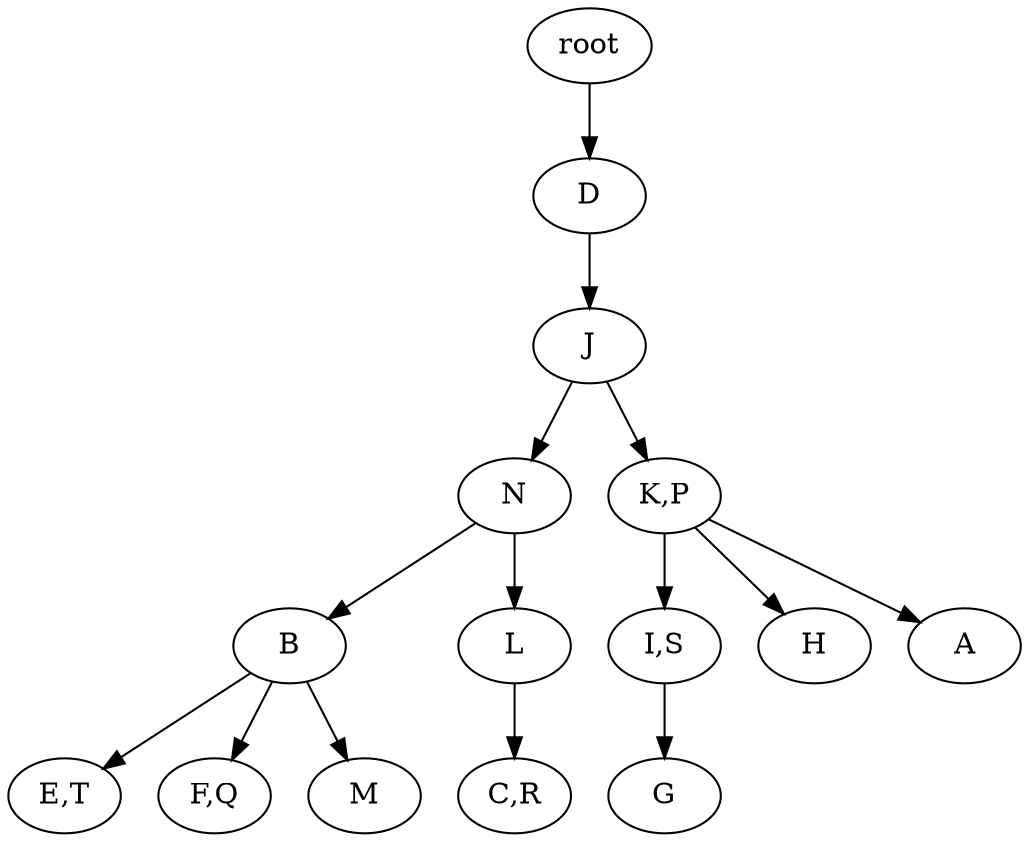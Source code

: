 digraph G {
	0 [label=root]
	1 [label=D]
	0 -> 1
	2 [label=J]
	1 -> 2
	3 [label=N]
	2 -> 3
	4 [label="K,P"]
	2 -> 4
	5 [label=B]
	3 -> 5
	6 [label=L]
	3 -> 6
	7 [label="I,S"]
	4 -> 7
	8 [label=H]
	4 -> 8
	9 [label=A]
	4 -> 9
	10 [label="E,T"]
	5 -> 10
	11 [label="F,Q"]
	5 -> 11
	12 [label=M]
	5 -> 12
	13 [label="C,R"]
	6 -> 13
	14 [label=G]
	7 -> 14
}
